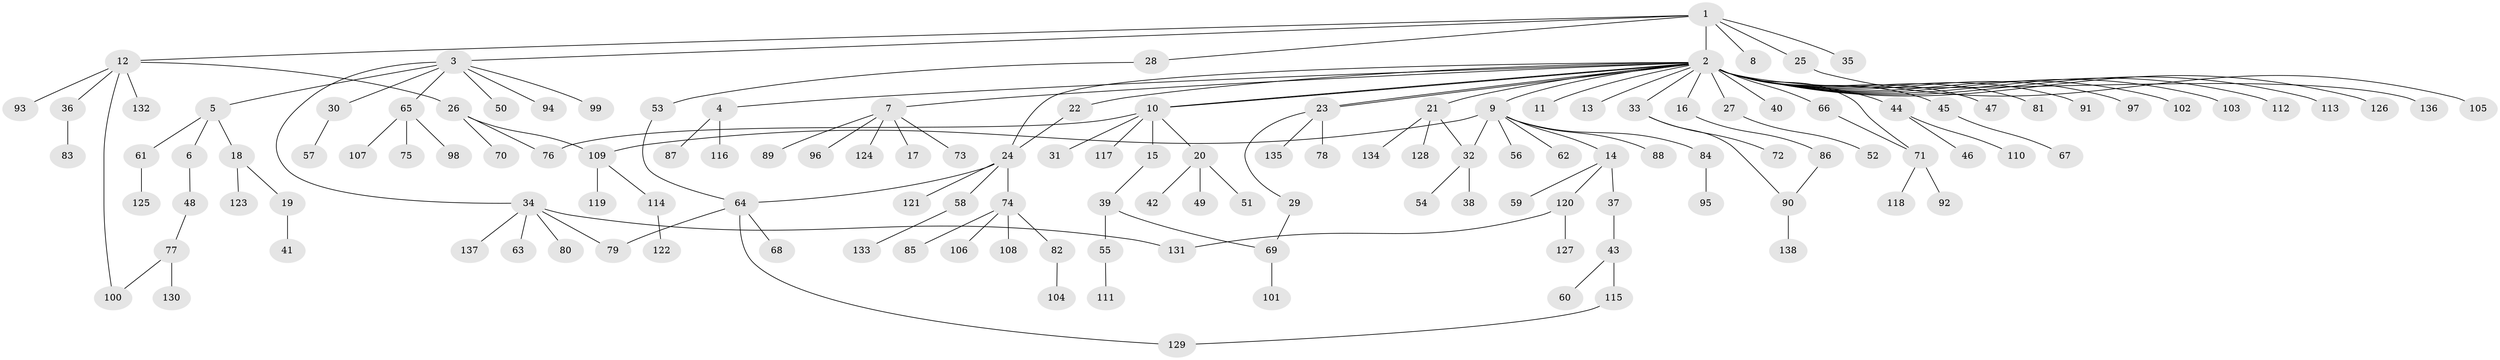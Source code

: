 // coarse degree distribution, {6: 0.020618556701030927, 28: 0.010309278350515464, 7: 0.020618556701030927, 2: 0.25773195876288657, 4: 0.030927835051546393, 5: 0.041237113402061855, 1: 0.5154639175257731, 3: 0.10309278350515463}
// Generated by graph-tools (version 1.1) at 2025/50/03/04/25 22:50:37]
// undirected, 138 vertices, 151 edges
graph export_dot {
  node [color=gray90,style=filled];
  1;
  2;
  3;
  4;
  5;
  6;
  7;
  8;
  9;
  10;
  11;
  12;
  13;
  14;
  15;
  16;
  17;
  18;
  19;
  20;
  21;
  22;
  23;
  24;
  25;
  26;
  27;
  28;
  29;
  30;
  31;
  32;
  33;
  34;
  35;
  36;
  37;
  38;
  39;
  40;
  41;
  42;
  43;
  44;
  45;
  46;
  47;
  48;
  49;
  50;
  51;
  52;
  53;
  54;
  55;
  56;
  57;
  58;
  59;
  60;
  61;
  62;
  63;
  64;
  65;
  66;
  67;
  68;
  69;
  70;
  71;
  72;
  73;
  74;
  75;
  76;
  77;
  78;
  79;
  80;
  81;
  82;
  83;
  84;
  85;
  86;
  87;
  88;
  89;
  90;
  91;
  92;
  93;
  94;
  95;
  96;
  97;
  98;
  99;
  100;
  101;
  102;
  103;
  104;
  105;
  106;
  107;
  108;
  109;
  110;
  111;
  112;
  113;
  114;
  115;
  116;
  117;
  118;
  119;
  120;
  121;
  122;
  123;
  124;
  125;
  126;
  127;
  128;
  129;
  130;
  131;
  132;
  133;
  134;
  135;
  136;
  137;
  138;
  1 -- 2;
  1 -- 3;
  1 -- 8;
  1 -- 12;
  1 -- 25;
  1 -- 28;
  1 -- 35;
  2 -- 4;
  2 -- 7;
  2 -- 9;
  2 -- 10;
  2 -- 10;
  2 -- 11;
  2 -- 13;
  2 -- 16;
  2 -- 21;
  2 -- 22;
  2 -- 23;
  2 -- 23;
  2 -- 24;
  2 -- 27;
  2 -- 33;
  2 -- 40;
  2 -- 44;
  2 -- 45;
  2 -- 47;
  2 -- 66;
  2 -- 71;
  2 -- 81;
  2 -- 91;
  2 -- 97;
  2 -- 102;
  2 -- 103;
  2 -- 112;
  2 -- 113;
  2 -- 126;
  2 -- 136;
  3 -- 5;
  3 -- 30;
  3 -- 34;
  3 -- 50;
  3 -- 65;
  3 -- 94;
  3 -- 99;
  4 -- 87;
  4 -- 116;
  5 -- 6;
  5 -- 18;
  5 -- 61;
  6 -- 48;
  7 -- 17;
  7 -- 73;
  7 -- 89;
  7 -- 96;
  7 -- 124;
  9 -- 14;
  9 -- 32;
  9 -- 56;
  9 -- 62;
  9 -- 84;
  9 -- 88;
  9 -- 109;
  10 -- 15;
  10 -- 20;
  10 -- 31;
  10 -- 76;
  10 -- 117;
  12 -- 26;
  12 -- 36;
  12 -- 93;
  12 -- 100;
  12 -- 132;
  14 -- 37;
  14 -- 59;
  14 -- 120;
  15 -- 39;
  16 -- 86;
  18 -- 19;
  18 -- 123;
  19 -- 41;
  20 -- 42;
  20 -- 49;
  20 -- 51;
  21 -- 32;
  21 -- 128;
  21 -- 134;
  22 -- 24;
  23 -- 29;
  23 -- 78;
  23 -- 135;
  24 -- 58;
  24 -- 64;
  24 -- 74;
  24 -- 121;
  25 -- 105;
  26 -- 70;
  26 -- 76;
  26 -- 109;
  27 -- 52;
  28 -- 53;
  29 -- 69;
  30 -- 57;
  32 -- 38;
  32 -- 54;
  33 -- 72;
  33 -- 90;
  34 -- 63;
  34 -- 79;
  34 -- 80;
  34 -- 131;
  34 -- 137;
  36 -- 83;
  37 -- 43;
  39 -- 55;
  39 -- 69;
  43 -- 60;
  43 -- 115;
  44 -- 46;
  44 -- 110;
  45 -- 67;
  48 -- 77;
  53 -- 64;
  55 -- 111;
  58 -- 133;
  61 -- 125;
  64 -- 68;
  64 -- 79;
  64 -- 129;
  65 -- 75;
  65 -- 98;
  65 -- 107;
  66 -- 71;
  69 -- 101;
  71 -- 92;
  71 -- 118;
  74 -- 82;
  74 -- 85;
  74 -- 106;
  74 -- 108;
  77 -- 100;
  77 -- 130;
  82 -- 104;
  84 -- 95;
  86 -- 90;
  90 -- 138;
  109 -- 114;
  109 -- 119;
  114 -- 122;
  115 -- 129;
  120 -- 127;
  120 -- 131;
}
